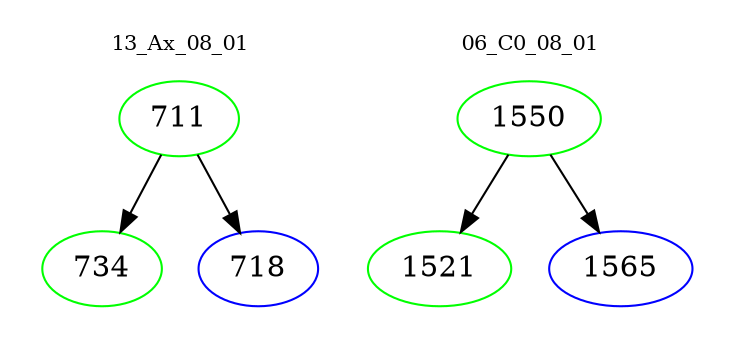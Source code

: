 digraph{
subgraph cluster_0 {
color = white
label = "13_Ax_08_01";
fontsize=10;
T0_711 [label="711", color="green"]
T0_711 -> T0_734 [color="black"]
T0_734 [label="734", color="green"]
T0_711 -> T0_718 [color="black"]
T0_718 [label="718", color="blue"]
}
subgraph cluster_1 {
color = white
label = "06_C0_08_01";
fontsize=10;
T1_1550 [label="1550", color="green"]
T1_1550 -> T1_1521 [color="black"]
T1_1521 [label="1521", color="green"]
T1_1550 -> T1_1565 [color="black"]
T1_1565 [label="1565", color="blue"]
}
}
